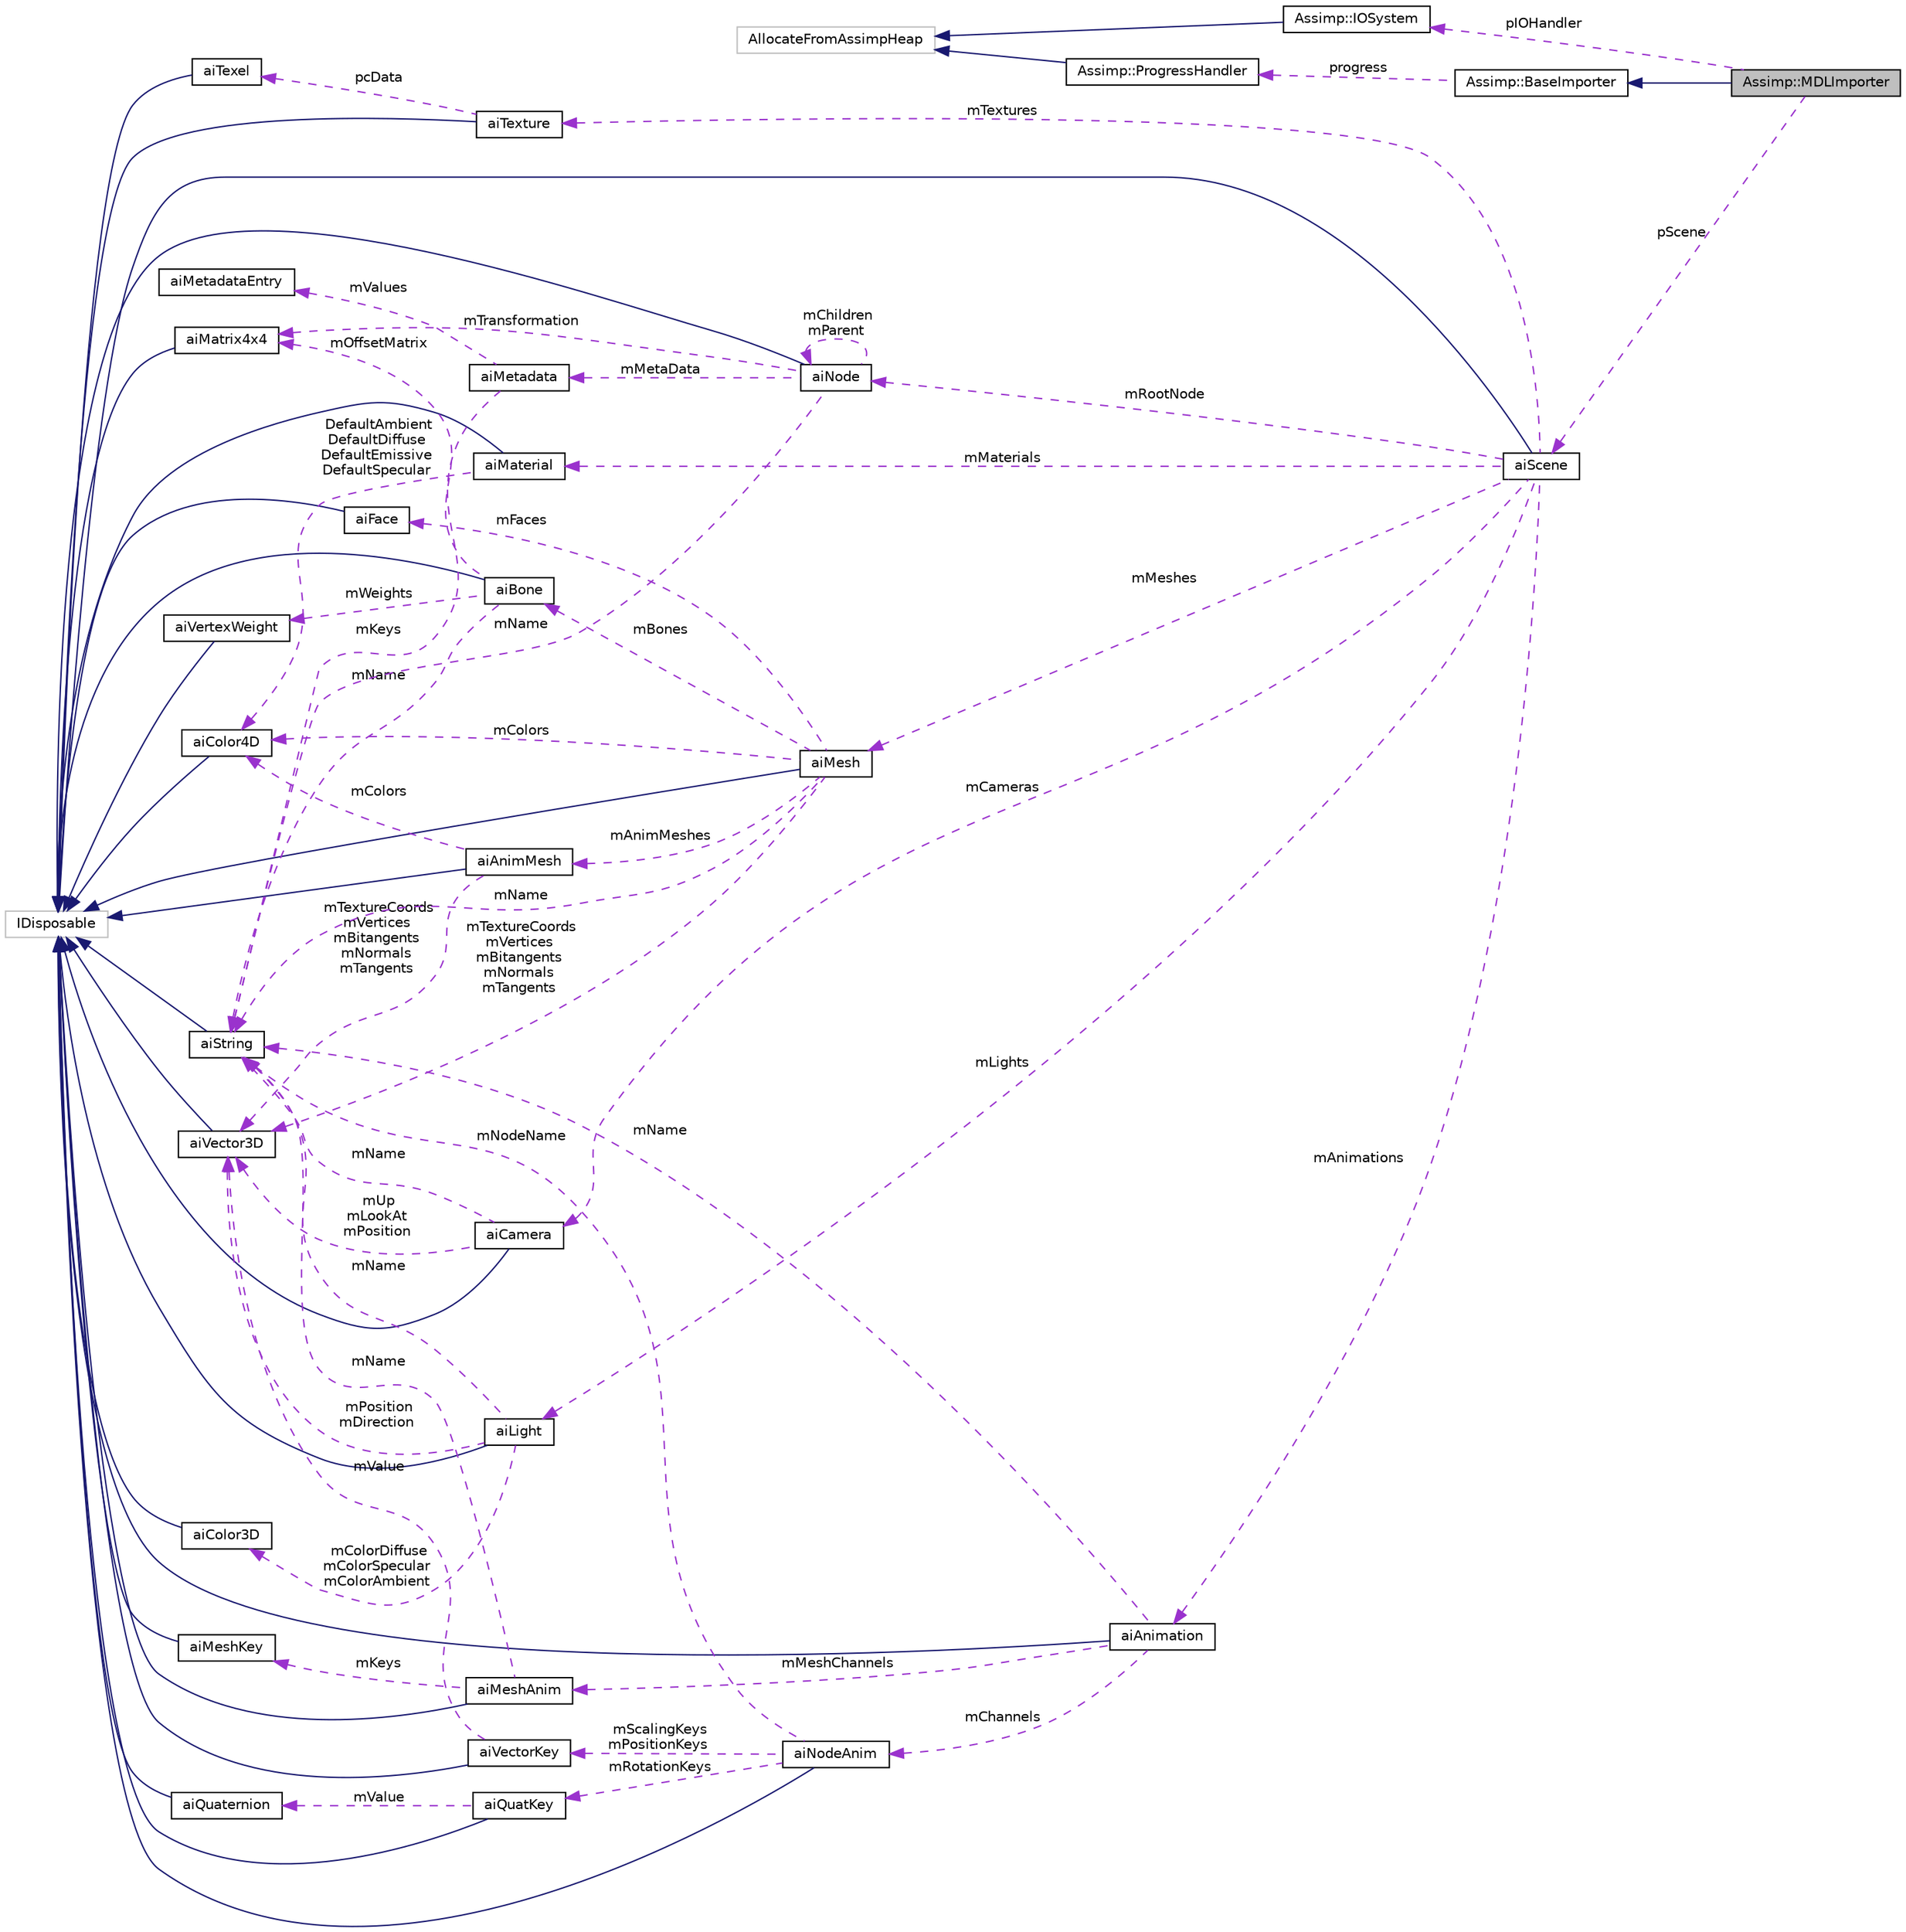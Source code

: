 digraph "Assimp::MDLImporter"
{
  edge [fontname="Helvetica",fontsize="10",labelfontname="Helvetica",labelfontsize="10"];
  node [fontname="Helvetica",fontsize="10",shape=record];
  rankdir="LR";
  Node1 [label="Assimp::MDLImporter",height=0.2,width=0.4,color="black", fillcolor="grey75", style="filled", fontcolor="black"];
  Node2 -> Node1 [dir="back",color="midnightblue",fontsize="10",style="solid",fontname="Helvetica"];
  Node2 [label="Assimp::BaseImporter",height=0.2,width=0.4,color="black", fillcolor="white", style="filled",URL="$class_assimp_1_1_base_importer.html"];
  Node3 -> Node2 [dir="back",color="darkorchid3",fontsize="10",style="dashed",label=" progress" ,fontname="Helvetica"];
  Node3 [label="Assimp::ProgressHandler",height=0.2,width=0.4,color="black", fillcolor="white", style="filled",URL="$class_assimp_1_1_progress_handler.html",tooltip="CPP-API: Abstract interface for custom progress report receivers. "];
  Node4 -> Node3 [dir="back",color="midnightblue",fontsize="10",style="solid",fontname="Helvetica"];
  Node4 [label="AllocateFromAssimpHeap",height=0.2,width=0.4,color="grey75", fillcolor="white", style="filled"];
  Node5 -> Node1 [dir="back",color="darkorchid3",fontsize="10",style="dashed",label=" pIOHandler" ,fontname="Helvetica"];
  Node5 [label="Assimp::IOSystem",height=0.2,width=0.4,color="black", fillcolor="white", style="filled",URL="$class_assimp_1_1_i_o_system.html",tooltip="CPP-API: Interface to the file system. "];
  Node4 -> Node5 [dir="back",color="midnightblue",fontsize="10",style="solid",fontname="Helvetica"];
  Node6 -> Node1 [dir="back",color="darkorchid3",fontsize="10",style="dashed",label=" pScene" ,fontname="Helvetica"];
  Node6 [label="aiScene",height=0.2,width=0.4,color="black", fillcolor="white", style="filled",URL="$structai_scene.html"];
  Node7 -> Node6 [dir="back",color="midnightblue",fontsize="10",style="solid",fontname="Helvetica"];
  Node7 [label="IDisposable",height=0.2,width=0.4,color="grey75", fillcolor="white", style="filled"];
  Node8 -> Node6 [dir="back",color="darkorchid3",fontsize="10",style="dashed",label=" mMaterials" ,fontname="Helvetica"];
  Node8 [label="aiMaterial",height=0.2,width=0.4,color="black", fillcolor="white", style="filled",URL="$classai_material.html"];
  Node7 -> Node8 [dir="back",color="midnightblue",fontsize="10",style="solid",fontname="Helvetica"];
  Node9 -> Node8 [dir="back",color="darkorchid3",fontsize="10",style="dashed",label=" DefaultAmbient\nDefaultDiffuse\nDefaultEmissive\nDefaultSpecular" ,fontname="Helvetica"];
  Node9 [label="aiColor4D",height=0.2,width=0.4,color="black", fillcolor="white", style="filled",URL="$structai_color4_d.html"];
  Node7 -> Node9 [dir="back",color="midnightblue",fontsize="10",style="solid",fontname="Helvetica"];
  Node10 -> Node6 [dir="back",color="darkorchid3",fontsize="10",style="dashed",label=" mMeshes" ,fontname="Helvetica"];
  Node10 [label="aiMesh",height=0.2,width=0.4,color="black", fillcolor="white", style="filled",URL="$structai_mesh.html",tooltip="A mesh represents a geometry or model with a single material. "];
  Node7 -> Node10 [dir="back",color="midnightblue",fontsize="10",style="solid",fontname="Helvetica"];
  Node11 -> Node10 [dir="back",color="darkorchid3",fontsize="10",style="dashed",label=" mAnimMeshes" ,fontname="Helvetica"];
  Node11 [label="aiAnimMesh",height=0.2,width=0.4,color="black", fillcolor="white", style="filled",URL="$structai_anim_mesh.html",tooltip="NOT CURRENTLY IN USE. An AnimMesh is an attachment to an aiMesh stores per-vertex animations for a pa..."];
  Node7 -> Node11 [dir="back",color="midnightblue",fontsize="10",style="solid",fontname="Helvetica"];
  Node12 -> Node11 [dir="back",color="darkorchid3",fontsize="10",style="dashed",label=" mTextureCoords\nmVertices\nmBitangents\nmNormals\nmTangents" ,fontname="Helvetica"];
  Node12 [label="aiVector3D",height=0.2,width=0.4,color="black", fillcolor="white", style="filled",URL="$structai_vector3_d.html"];
  Node7 -> Node12 [dir="back",color="midnightblue",fontsize="10",style="solid",fontname="Helvetica"];
  Node9 -> Node11 [dir="back",color="darkorchid3",fontsize="10",style="dashed",label=" mColors" ,fontname="Helvetica"];
  Node12 -> Node10 [dir="back",color="darkorchid3",fontsize="10",style="dashed",label=" mTextureCoords\nmVertices\nmBitangents\nmNormals\nmTangents" ,fontname="Helvetica"];
  Node13 -> Node10 [dir="back",color="darkorchid3",fontsize="10",style="dashed",label=" mFaces" ,fontname="Helvetica"];
  Node13 [label="aiFace",height=0.2,width=0.4,color="black", fillcolor="white", style="filled",URL="$structai_face.html",tooltip="A single face in a mesh, referring to multiple vertices. "];
  Node7 -> Node13 [dir="back",color="midnightblue",fontsize="10",style="solid",fontname="Helvetica"];
  Node14 -> Node10 [dir="back",color="darkorchid3",fontsize="10",style="dashed",label=" mName" ,fontname="Helvetica"];
  Node14 [label="aiString",height=0.2,width=0.4,color="black", fillcolor="white", style="filled",URL="$structai_string.html"];
  Node7 -> Node14 [dir="back",color="midnightblue",fontsize="10",style="solid",fontname="Helvetica"];
  Node9 -> Node10 [dir="back",color="darkorchid3",fontsize="10",style="dashed",label=" mColors" ,fontname="Helvetica"];
  Node15 -> Node10 [dir="back",color="darkorchid3",fontsize="10",style="dashed",label=" mBones" ,fontname="Helvetica"];
  Node15 [label="aiBone",height=0.2,width=0.4,color="black", fillcolor="white", style="filled",URL="$structai_bone.html",tooltip="A single bone of a mesh. "];
  Node7 -> Node15 [dir="back",color="midnightblue",fontsize="10",style="solid",fontname="Helvetica"];
  Node16 -> Node15 [dir="back",color="darkorchid3",fontsize="10",style="dashed",label=" mWeights" ,fontname="Helvetica"];
  Node16 [label="aiVertexWeight",height=0.2,width=0.4,color="black", fillcolor="white", style="filled",URL="$structai_vertex_weight.html",tooltip="A single influence of a bone on a vertex. "];
  Node7 -> Node16 [dir="back",color="midnightblue",fontsize="10",style="solid",fontname="Helvetica"];
  Node14 -> Node15 [dir="back",color="darkorchid3",fontsize="10",style="dashed",label=" mName" ,fontname="Helvetica"];
  Node17 -> Node15 [dir="back",color="darkorchid3",fontsize="10",style="dashed",label=" mOffsetMatrix" ,fontname="Helvetica"];
  Node17 [label="aiMatrix4x4",height=0.2,width=0.4,color="black", fillcolor="white", style="filled",URL="$structai_matrix4x4.html"];
  Node7 -> Node17 [dir="back",color="midnightblue",fontsize="10",style="solid",fontname="Helvetica"];
  Node18 -> Node6 [dir="back",color="darkorchid3",fontsize="10",style="dashed",label=" mCameras" ,fontname="Helvetica"];
  Node18 [label="aiCamera",height=0.2,width=0.4,color="black", fillcolor="white", style="filled",URL="$structai_camera.html"];
  Node7 -> Node18 [dir="back",color="midnightblue",fontsize="10",style="solid",fontname="Helvetica"];
  Node12 -> Node18 [dir="back",color="darkorchid3",fontsize="10",style="dashed",label=" mUp\nmLookAt\nmPosition" ,fontname="Helvetica"];
  Node14 -> Node18 [dir="back",color="darkorchid3",fontsize="10",style="dashed",label=" mName" ,fontname="Helvetica"];
  Node19 -> Node6 [dir="back",color="darkorchid3",fontsize="10",style="dashed",label=" mLights" ,fontname="Helvetica"];
  Node19 [label="aiLight",height=0.2,width=0.4,color="black", fillcolor="white", style="filled",URL="$structai_light.html"];
  Node7 -> Node19 [dir="back",color="midnightblue",fontsize="10",style="solid",fontname="Helvetica"];
  Node12 -> Node19 [dir="back",color="darkorchid3",fontsize="10",style="dashed",label=" mPosition\nmDirection" ,fontname="Helvetica"];
  Node20 -> Node19 [dir="back",color="darkorchid3",fontsize="10",style="dashed",label=" mColorDiffuse\nmColorSpecular\nmColorAmbient" ,fontname="Helvetica"];
  Node20 [label="aiColor3D",height=0.2,width=0.4,color="black", fillcolor="white", style="filled",URL="$structai_color3_d.html"];
  Node7 -> Node20 [dir="back",color="midnightblue",fontsize="10",style="solid",fontname="Helvetica"];
  Node14 -> Node19 [dir="back",color="darkorchid3",fontsize="10",style="dashed",label=" mName" ,fontname="Helvetica"];
  Node21 -> Node6 [dir="back",color="darkorchid3",fontsize="10",style="dashed",label=" mAnimations" ,fontname="Helvetica"];
  Node21 [label="aiAnimation",height=0.2,width=0.4,color="black", fillcolor="white", style="filled",URL="$structai_animation.html"];
  Node7 -> Node21 [dir="back",color="midnightblue",fontsize="10",style="solid",fontname="Helvetica"];
  Node14 -> Node21 [dir="back",color="darkorchid3",fontsize="10",style="dashed",label=" mName" ,fontname="Helvetica"];
  Node22 -> Node21 [dir="back",color="darkorchid3",fontsize="10",style="dashed",label=" mChannels" ,fontname="Helvetica"];
  Node22 [label="aiNodeAnim",height=0.2,width=0.4,color="black", fillcolor="white", style="filled",URL="$structai_node_anim.html"];
  Node7 -> Node22 [dir="back",color="midnightblue",fontsize="10",style="solid",fontname="Helvetica"];
  Node23 -> Node22 [dir="back",color="darkorchid3",fontsize="10",style="dashed",label=" mRotationKeys" ,fontname="Helvetica"];
  Node23 [label="aiQuatKey",height=0.2,width=0.4,color="black", fillcolor="white", style="filled",URL="$structai_quat_key.html"];
  Node7 -> Node23 [dir="back",color="midnightblue",fontsize="10",style="solid",fontname="Helvetica"];
  Node24 -> Node23 [dir="back",color="darkorchid3",fontsize="10",style="dashed",label=" mValue" ,fontname="Helvetica"];
  Node24 [label="aiQuaternion",height=0.2,width=0.4,color="black", fillcolor="white", style="filled",URL="$structai_quaternion.html"];
  Node7 -> Node24 [dir="back",color="midnightblue",fontsize="10",style="solid",fontname="Helvetica"];
  Node25 -> Node22 [dir="back",color="darkorchid3",fontsize="10",style="dashed",label=" mScalingKeys\nmPositionKeys" ,fontname="Helvetica"];
  Node25 [label="aiVectorKey",height=0.2,width=0.4,color="black", fillcolor="white", style="filled",URL="$structai_vector_key.html"];
  Node7 -> Node25 [dir="back",color="midnightblue",fontsize="10",style="solid",fontname="Helvetica"];
  Node12 -> Node25 [dir="back",color="darkorchid3",fontsize="10",style="dashed",label=" mValue" ,fontname="Helvetica"];
  Node14 -> Node22 [dir="back",color="darkorchid3",fontsize="10",style="dashed",label=" mNodeName" ,fontname="Helvetica"];
  Node26 -> Node21 [dir="back",color="darkorchid3",fontsize="10",style="dashed",label=" mMeshChannels" ,fontname="Helvetica"];
  Node26 [label="aiMeshAnim",height=0.2,width=0.4,color="black", fillcolor="white", style="filled",URL="$structai_mesh_anim.html"];
  Node7 -> Node26 [dir="back",color="midnightblue",fontsize="10",style="solid",fontname="Helvetica"];
  Node27 -> Node26 [dir="back",color="darkorchid3",fontsize="10",style="dashed",label=" mKeys" ,fontname="Helvetica"];
  Node27 [label="aiMeshKey",height=0.2,width=0.4,color="black", fillcolor="white", style="filled",URL="$structai_mesh_key.html"];
  Node7 -> Node27 [dir="back",color="midnightblue",fontsize="10",style="solid",fontname="Helvetica"];
  Node14 -> Node26 [dir="back",color="darkorchid3",fontsize="10",style="dashed",label=" mName" ,fontname="Helvetica"];
  Node28 -> Node6 [dir="back",color="darkorchid3",fontsize="10",style="dashed",label=" mRootNode" ,fontname="Helvetica"];
  Node28 [label="aiNode",height=0.2,width=0.4,color="black", fillcolor="white", style="filled",URL="$structai_node.html"];
  Node7 -> Node28 [dir="back",color="midnightblue",fontsize="10",style="solid",fontname="Helvetica"];
  Node14 -> Node28 [dir="back",color="darkorchid3",fontsize="10",style="dashed",label=" mName" ,fontname="Helvetica"];
  Node29 -> Node28 [dir="back",color="darkorchid3",fontsize="10",style="dashed",label=" mMetaData" ,fontname="Helvetica"];
  Node29 [label="aiMetadata",height=0.2,width=0.4,color="black", fillcolor="white", style="filled",URL="$structai_metadata.html"];
  Node14 -> Node29 [dir="back",color="darkorchid3",fontsize="10",style="dashed",label=" mKeys" ,fontname="Helvetica"];
  Node30 -> Node29 [dir="back",color="darkorchid3",fontsize="10",style="dashed",label=" mValues" ,fontname="Helvetica"];
  Node30 [label="aiMetadataEntry",height=0.2,width=0.4,color="black", fillcolor="white", style="filled",URL="$structai_metadata_entry.html"];
  Node17 -> Node28 [dir="back",color="darkorchid3",fontsize="10",style="dashed",label=" mTransformation" ,fontname="Helvetica"];
  Node28 -> Node28 [dir="back",color="darkorchid3",fontsize="10",style="dashed",label=" mChildren\nmParent" ,fontname="Helvetica"];
  Node31 -> Node6 [dir="back",color="darkorchid3",fontsize="10",style="dashed",label=" mTextures" ,fontname="Helvetica"];
  Node31 [label="aiTexture",height=0.2,width=0.4,color="black", fillcolor="white", style="filled",URL="$structai_texture.html"];
  Node7 -> Node31 [dir="back",color="midnightblue",fontsize="10",style="solid",fontname="Helvetica"];
  Node32 -> Node31 [dir="back",color="darkorchid3",fontsize="10",style="dashed",label=" pcData" ,fontname="Helvetica"];
  Node32 [label="aiTexel",height=0.2,width=0.4,color="black", fillcolor="white", style="filled",URL="$structai_texel.html",tooltip="Helper structure to represent a texel in a ARGB8888 format. "];
  Node7 -> Node32 [dir="back",color="midnightblue",fontsize="10",style="solid",fontname="Helvetica"];
}

